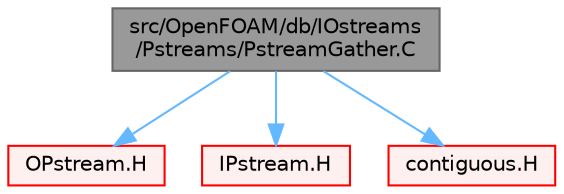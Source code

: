 digraph "src/OpenFOAM/db/IOstreams/Pstreams/PstreamGather.C"
{
 // LATEX_PDF_SIZE
  bgcolor="transparent";
  edge [fontname=Helvetica,fontsize=10,labelfontname=Helvetica,labelfontsize=10];
  node [fontname=Helvetica,fontsize=10,shape=box,height=0.2,width=0.4];
  Node1 [id="Node000001",label="src/OpenFOAM/db/IOstreams\l/Pstreams/PstreamGather.C",height=0.2,width=0.4,color="gray40", fillcolor="grey60", style="filled", fontcolor="black",tooltip="Gather data from all processors onto single processor according to some communication schedule (usual..."];
  Node1 -> Node2 [id="edge1_Node000001_Node000002",color="steelblue1",style="solid",tooltip=" "];
  Node2 [id="Node000002",label="OPstream.H",height=0.2,width=0.4,color="red", fillcolor="#FFF0F0", style="filled",URL="$OPstream_8H.html",tooltip=" "];
  Node1 -> Node147 [id="edge2_Node000001_Node000147",color="steelblue1",style="solid",tooltip=" "];
  Node147 [id="Node000147",label="IPstream.H",height=0.2,width=0.4,color="red", fillcolor="#FFF0F0", style="filled",URL="$IPstream_8H.html",tooltip=" "];
  Node1 -> Node82 [id="edge3_Node000001_Node000082",color="steelblue1",style="solid",tooltip=" "];
  Node82 [id="Node000082",label="contiguous.H",height=0.2,width=0.4,color="red", fillcolor="#FFF0F0", style="filled",URL="$contiguous_8H.html",tooltip=" "];
}
